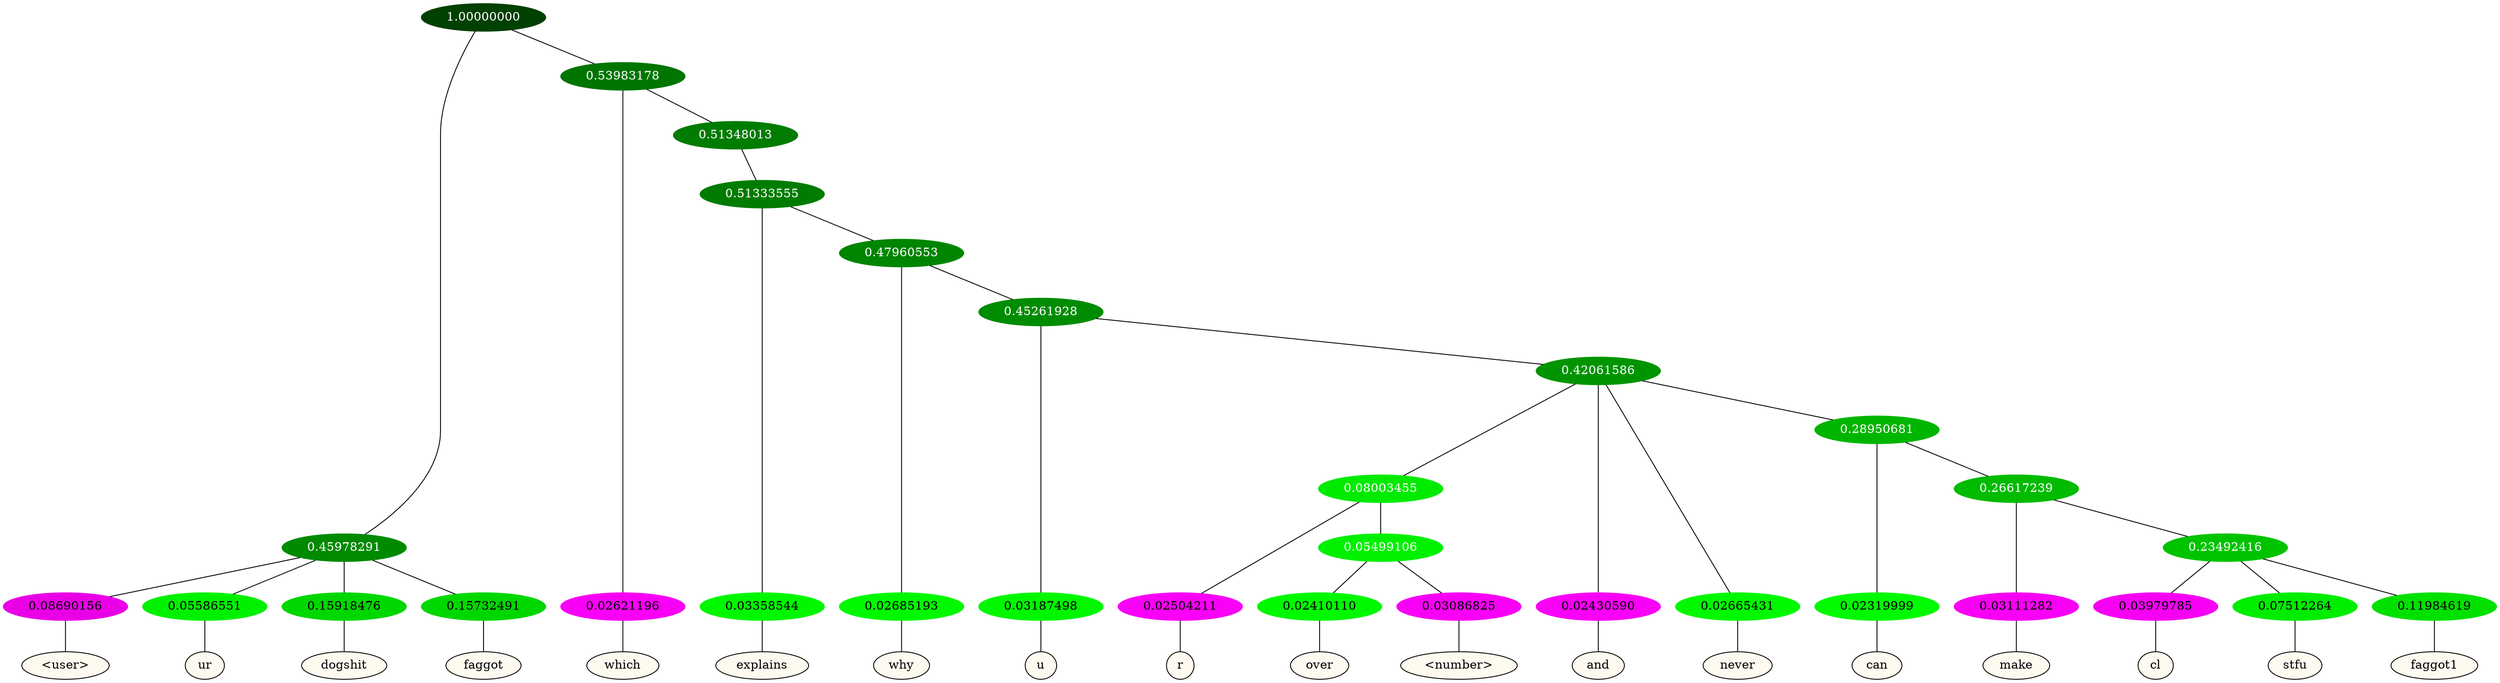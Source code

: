 graph {
	node [format=png height=0.15 nodesep=0.001 ordering=out overlap=prism overlap_scaling=0.01 ranksep=0.001 ratio=0.2 style=filled width=0.15]
	{
		rank=same
		a_w_3 [label="\<user\>" color=black fillcolor=floralwhite style="filled,solid"]
		a_w_4 [label=ur color=black fillcolor=floralwhite style="filled,solid"]
		a_w_5 [label=dogshit color=black fillcolor=floralwhite style="filled,solid"]
		a_w_6 [label=faggot color=black fillcolor=floralwhite style="filled,solid"]
		a_w_7 [label=which color=black fillcolor=floralwhite style="filled,solid"]
		a_w_10 [label=explains color=black fillcolor=floralwhite style="filled,solid"]
		a_w_12 [label=why color=black fillcolor=floralwhite style="filled,solid"]
		a_w_14 [label=u color=black fillcolor=floralwhite style="filled,solid"]
		a_w_20 [label=r color=black fillcolor=floralwhite style="filled,solid"]
		a_w_24 [label=over color=black fillcolor=floralwhite style="filled,solid"]
		a_w_25 [label="\<number\>" color=black fillcolor=floralwhite style="filled,solid"]
		a_w_17 [label=and color=black fillcolor=floralwhite style="filled,solid"]
		a_w_18 [label=never color=black fillcolor=floralwhite style="filled,solid"]
		a_w_22 [label=can color=black fillcolor=floralwhite style="filled,solid"]
		a_w_26 [label=make color=black fillcolor=floralwhite style="filled,solid"]
		a_w_28 [label=cl color=black fillcolor=floralwhite style="filled,solid"]
		a_w_29 [label=stfu color=black fillcolor=floralwhite style="filled,solid"]
		a_w_30 [label=faggot1 color=black fillcolor=floralwhite style="filled,solid"]
	}
	a_n_3 -- a_w_3
	a_n_4 -- a_w_4
	a_n_5 -- a_w_5
	a_n_6 -- a_w_6
	a_n_7 -- a_w_7
	a_n_10 -- a_w_10
	a_n_12 -- a_w_12
	a_n_14 -- a_w_14
	a_n_20 -- a_w_20
	a_n_24 -- a_w_24
	a_n_25 -- a_w_25
	a_n_17 -- a_w_17
	a_n_18 -- a_w_18
	a_n_22 -- a_w_22
	a_n_26 -- a_w_26
	a_n_28 -- a_w_28
	a_n_29 -- a_w_29
	a_n_30 -- a_w_30
	{
		rank=same
		a_n_3 [label=0.08690156 color="0.835 1.000 0.913" fontcolor=black]
		a_n_4 [label=0.05586551 color="0.334 1.000 0.944" fontcolor=black]
		a_n_5 [label=0.15918476 color="0.334 1.000 0.841" fontcolor=black]
		a_n_6 [label=0.15732491 color="0.334 1.000 0.843" fontcolor=black]
		a_n_7 [label=0.02621196 color="0.835 1.000 0.974" fontcolor=black]
		a_n_10 [label=0.03358544 color="0.334 1.000 0.966" fontcolor=black]
		a_n_12 [label=0.02685193 color="0.334 1.000 0.973" fontcolor=black]
		a_n_14 [label=0.03187498 color="0.334 1.000 0.968" fontcolor=black]
		a_n_20 [label=0.02504211 color="0.835 1.000 0.975" fontcolor=black]
		a_n_24 [label=0.02410110 color="0.334 1.000 0.976" fontcolor=black]
		a_n_25 [label=0.03086825 color="0.835 1.000 0.969" fontcolor=black]
		a_n_17 [label=0.02430590 color="0.835 1.000 0.976" fontcolor=black]
		a_n_18 [label=0.02665431 color="0.334 1.000 0.973" fontcolor=black]
		a_n_22 [label=0.02319999 color="0.334 1.000 0.977" fontcolor=black]
		a_n_26 [label=0.03111282 color="0.835 1.000 0.969" fontcolor=black]
		a_n_28 [label=0.03979785 color="0.835 1.000 0.960" fontcolor=black]
		a_n_29 [label=0.07512264 color="0.334 1.000 0.925" fontcolor=black]
		a_n_30 [label=0.11984619 color="0.334 1.000 0.880" fontcolor=black]
	}
	a_n_0 [label=1.00000000 color="0.334 1.000 0.250" fontcolor=grey99]
	a_n_1 [label=0.45978291 color="0.334 1.000 0.540" fontcolor=grey99]
	a_n_0 -- a_n_1
	a_n_2 [label=0.53983178 color="0.334 1.000 0.460" fontcolor=grey99]
	a_n_0 -- a_n_2
	a_n_1 -- a_n_3
	a_n_1 -- a_n_4
	a_n_1 -- a_n_5
	a_n_1 -- a_n_6
	a_n_2 -- a_n_7
	a_n_8 [label=0.51348013 color="0.334 1.000 0.487" fontcolor=grey99]
	a_n_2 -- a_n_8
	a_n_9 [label=0.51333555 color="0.334 1.000 0.487" fontcolor=grey99]
	a_n_8 -- a_n_9
	a_n_9 -- a_n_10
	a_n_11 [label=0.47960553 color="0.334 1.000 0.520" fontcolor=grey99]
	a_n_9 -- a_n_11
	a_n_11 -- a_n_12
	a_n_13 [label=0.45261928 color="0.334 1.000 0.547" fontcolor=grey99]
	a_n_11 -- a_n_13
	a_n_13 -- a_n_14
	a_n_15 [label=0.42061586 color="0.334 1.000 0.579" fontcolor=grey99]
	a_n_13 -- a_n_15
	a_n_16 [label=0.08003455 color="0.334 1.000 0.920" fontcolor=grey99]
	a_n_15 -- a_n_16
	a_n_15 -- a_n_17
	a_n_15 -- a_n_18
	a_n_19 [label=0.28950681 color="0.334 1.000 0.710" fontcolor=grey99]
	a_n_15 -- a_n_19
	a_n_16 -- a_n_20
	a_n_21 [label=0.05499106 color="0.334 1.000 0.945" fontcolor=grey99]
	a_n_16 -- a_n_21
	a_n_19 -- a_n_22
	a_n_23 [label=0.26617239 color="0.334 1.000 0.734" fontcolor=grey99]
	a_n_19 -- a_n_23
	a_n_21 -- a_n_24
	a_n_21 -- a_n_25
	a_n_23 -- a_n_26
	a_n_27 [label=0.23492416 color="0.334 1.000 0.765" fontcolor=grey99]
	a_n_23 -- a_n_27
	a_n_27 -- a_n_28
	a_n_27 -- a_n_29
	a_n_27 -- a_n_30
}
